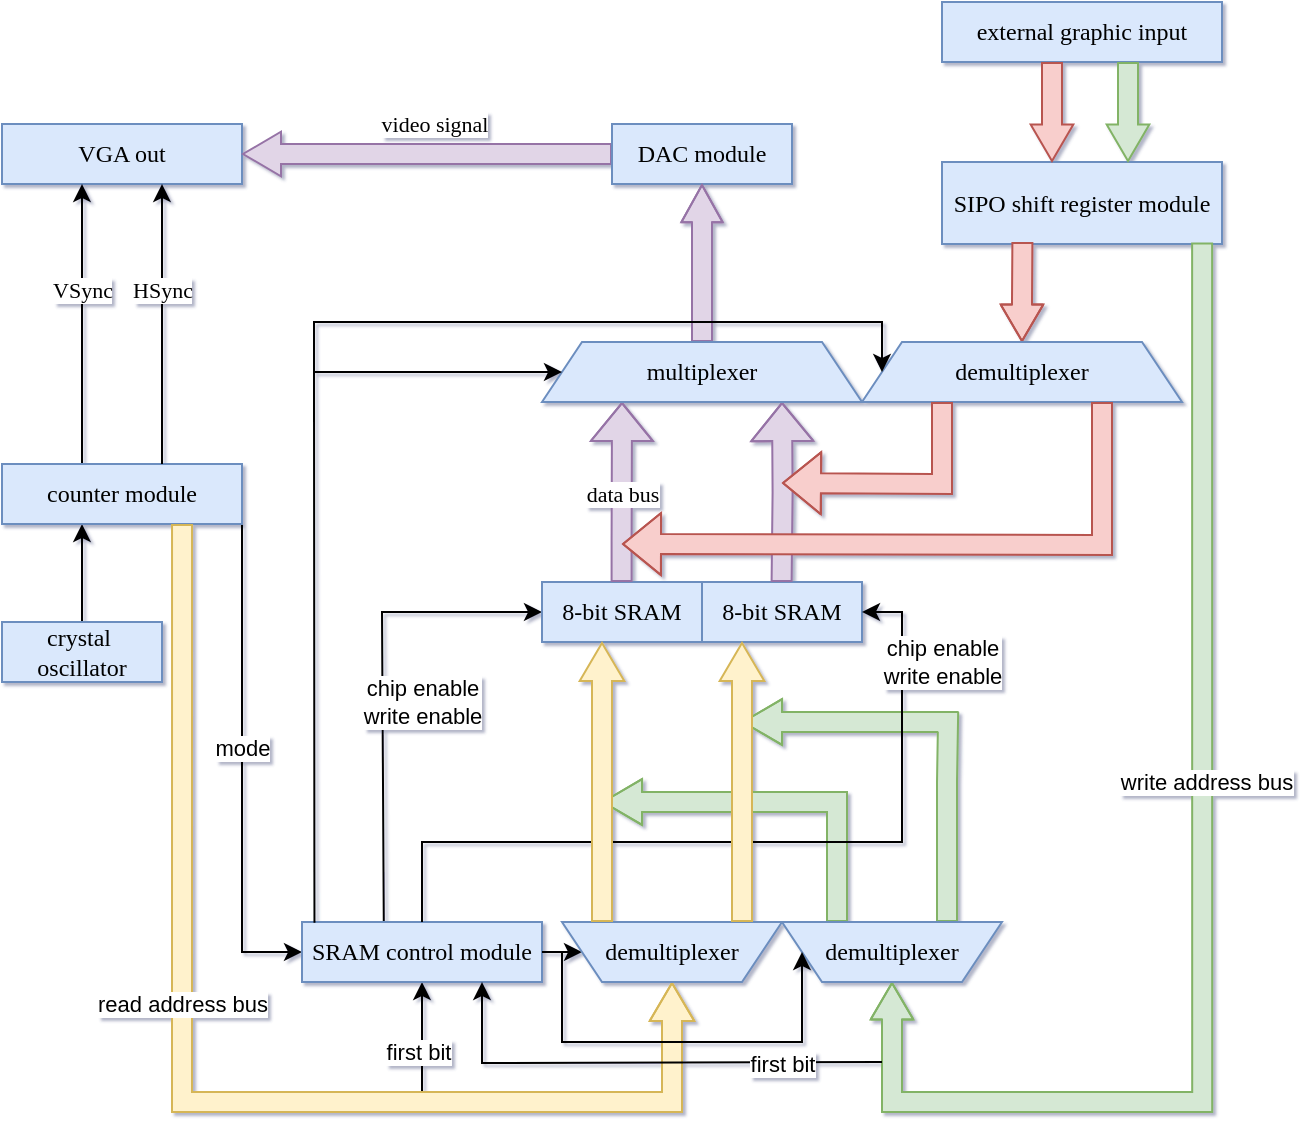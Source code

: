 <mxfile version="28.1.2">
  <diagram name="第 1 页" id="r11Xsn_XRAyZ25FwiMF-">
    <mxGraphModel dx="625" dy="723" grid="1" gridSize="10" guides="1" tooltips="1" connect="1" arrows="1" fold="1" page="1" pageScale="1" pageWidth="827" pageHeight="1169" math="0" shadow="1">
      <root>
        <mxCell id="0" />
        <mxCell id="1" parent="0" />
        <mxCell id="MOgUrbfA1vMEjg9hbafR-80" value="" style="endArrow=classic;html=1;rounded=0;entryX=0.5;entryY=1;entryDx=0;entryDy=0;" edge="1" parent="1" target="MOgUrbfA1vMEjg9hbafR-33">
          <mxGeometry width="50" height="50" relative="1" as="geometry">
            <mxPoint x="590" y="700" as="sourcePoint" />
            <mxPoint x="650" y="650" as="targetPoint" />
          </mxGeometry>
        </mxCell>
        <mxCell id="MOgUrbfA1vMEjg9hbafR-81" value="first bit" style="edgeLabel;html=1;align=center;verticalAlign=middle;resizable=0;points=[];" vertex="1" connectable="0" parent="MOgUrbfA1vMEjg9hbafR-80">
          <mxGeometry x="-0.145" y="2" relative="1" as="geometry">
            <mxPoint as="offset" />
          </mxGeometry>
        </mxCell>
        <mxCell id="MOgUrbfA1vMEjg9hbafR-66" value="" style="edgeStyle=orthogonalEdgeStyle;rounded=0;orthogonalLoop=1;jettySize=auto;html=1;exitX=0.341;exitY=0.055;exitDx=0;exitDy=0;entryX=0;entryY=0.5;entryDx=0;entryDy=0;exitPerimeter=0;" edge="1" parent="1" source="MOgUrbfA1vMEjg9hbafR-33" target="MOgUrbfA1vMEjg9hbafR-7">
          <mxGeometry relative="1" as="geometry">
            <mxPoint x="570" y="540" as="sourcePoint" />
            <mxPoint x="645" y="540" as="targetPoint" />
            <Array as="points">
              <mxPoint x="571" y="610" />
              <mxPoint x="570" y="610" />
              <mxPoint x="570" y="455" />
            </Array>
          </mxGeometry>
        </mxCell>
        <mxCell id="MOgUrbfA1vMEjg9hbafR-69" value="chip enable&lt;div&gt;write enable&lt;/div&gt;" style="edgeLabel;html=1;align=center;verticalAlign=middle;resizable=0;points=[];" vertex="1" connectable="0" parent="MOgUrbfA1vMEjg9hbafR-66">
          <mxGeometry x="-0.278" y="1" relative="1" as="geometry">
            <mxPoint x="21" y="-27" as="offset" />
          </mxGeometry>
        </mxCell>
        <mxCell id="MOgUrbfA1vMEjg9hbafR-1" value="VGA out" style="rounded=0;whiteSpace=wrap;html=1;fillColor=#dae8fc;strokeColor=#6c8ebf;fontFamily=Iosevka NF;" vertex="1" parent="1">
          <mxGeometry x="380" y="211" width="120" height="30" as="geometry" />
        </mxCell>
        <mxCell id="MOgUrbfA1vMEjg9hbafR-2" value="" style="edgeStyle=orthogonalEdgeStyle;rounded=0;orthogonalLoop=1;jettySize=auto;html=1;" edge="1" parent="1" source="MOgUrbfA1vMEjg9hbafR-3" target="MOgUrbfA1vMEjg9hbafR-6">
          <mxGeometry relative="1" as="geometry">
            <Array as="points">
              <mxPoint x="420" y="430" />
              <mxPoint x="420" y="430" />
            </Array>
          </mxGeometry>
        </mxCell>
        <mxCell id="MOgUrbfA1vMEjg9hbafR-3" value="crystal&amp;nbsp;&lt;div&gt;oscillator&lt;/div&gt;" style="rounded=0;whiteSpace=wrap;html=1;fillColor=#dae8fc;strokeColor=#6c8ebf;fontFamily=Iosevka NF;" vertex="1" parent="1">
          <mxGeometry x="380" y="460" width="80" height="30" as="geometry" />
        </mxCell>
        <mxCell id="MOgUrbfA1vMEjg9hbafR-4" value="" style="edgeStyle=orthogonalEdgeStyle;rounded=0;orthogonalLoop=1;jettySize=auto;html=1;" edge="1" parent="1" source="MOgUrbfA1vMEjg9hbafR-6" target="MOgUrbfA1vMEjg9hbafR-1">
          <mxGeometry relative="1" as="geometry">
            <Array as="points">
              <mxPoint x="420" y="291" />
              <mxPoint x="420" y="291" />
            </Array>
          </mxGeometry>
        </mxCell>
        <mxCell id="MOgUrbfA1vMEjg9hbafR-5" value="VSync" style="edgeLabel;html=1;align=center;verticalAlign=middle;resizable=0;points=[];fontFamily=Iosevka NF;" vertex="1" connectable="0" parent="MOgUrbfA1vMEjg9hbafR-4">
          <mxGeometry x="0.24" y="-1" relative="1" as="geometry">
            <mxPoint x="-1" as="offset" />
          </mxGeometry>
        </mxCell>
        <mxCell id="MOgUrbfA1vMEjg9hbafR-48" value="" style="edgeStyle=orthogonalEdgeStyle;rounded=0;orthogonalLoop=1;jettySize=auto;html=1;entryX=0;entryY=0.5;entryDx=0;entryDy=0;" edge="1" parent="1" source="MOgUrbfA1vMEjg9hbafR-6" target="MOgUrbfA1vMEjg9hbafR-33">
          <mxGeometry relative="1" as="geometry">
            <mxPoint x="500" y="620" as="targetPoint" />
            <Array as="points">
              <mxPoint x="500" y="625" />
            </Array>
          </mxGeometry>
        </mxCell>
        <mxCell id="MOgUrbfA1vMEjg9hbafR-49" value="mode" style="edgeLabel;html=1;align=center;verticalAlign=middle;resizable=0;points=[];" vertex="1" connectable="0" parent="MOgUrbfA1vMEjg9hbafR-48">
          <mxGeometry x="-0.086" y="-2" relative="1" as="geometry">
            <mxPoint x="2" as="offset" />
          </mxGeometry>
        </mxCell>
        <mxCell id="MOgUrbfA1vMEjg9hbafR-6" value="counter module" style="rounded=0;whiteSpace=wrap;html=1;fillColor=#dae8fc;strokeColor=#6c8ebf;fontFamily=Iosevka NF;" vertex="1" parent="1">
          <mxGeometry x="380" y="381" width="120" height="30" as="geometry" />
        </mxCell>
        <mxCell id="MOgUrbfA1vMEjg9hbafR-7" value="8-bit SRAM" style="rounded=0;whiteSpace=wrap;html=1;fillColor=#dae8fc;strokeColor=#6c8ebf;fontFamily=Iosevka NF;" vertex="1" parent="1">
          <mxGeometry x="650" y="440" width="80" height="30" as="geometry" />
        </mxCell>
        <mxCell id="MOgUrbfA1vMEjg9hbafR-8" value="SIPO shift register module" style="rounded=0;whiteSpace=wrap;html=1;fillColor=#dae8fc;strokeColor=#6c8ebf;fontFamily=Iosevka NF;" vertex="1" parent="1">
          <mxGeometry x="850" y="230" width="140" height="41" as="geometry" />
        </mxCell>
        <mxCell id="MOgUrbfA1vMEjg9hbafR-10" value="" style="edgeStyle=orthogonalEdgeStyle;rounded=0;orthogonalLoop=1;jettySize=auto;html=1;shape=flexArrow;strokeWidth=1;endArrow=block;endFill=0;fillColor=#e1d5e7;strokeColor=#9673a6;entryX=0.25;entryY=1;entryDx=0;entryDy=0;" edge="1" parent="1" target="MOgUrbfA1vMEjg9hbafR-38">
          <mxGeometry relative="1" as="geometry">
            <mxPoint x="689.8" y="440" as="sourcePoint" />
            <mxPoint x="690" y="390" as="targetPoint" />
            <Array as="points">
              <mxPoint x="690" y="420" />
              <mxPoint x="690" y="420" />
            </Array>
          </mxGeometry>
        </mxCell>
        <mxCell id="MOgUrbfA1vMEjg9hbafR-11" value="data bus" style="edgeLabel;html=1;align=center;verticalAlign=middle;resizable=0;points=[];fontFamily=Iosevka NF;" vertex="1" connectable="0" parent="MOgUrbfA1vMEjg9hbafR-10">
          <mxGeometry x="-0.128" y="1" relative="1" as="geometry">
            <mxPoint x="1" y="-5" as="offset" />
          </mxGeometry>
        </mxCell>
        <mxCell id="MOgUrbfA1vMEjg9hbafR-12" value="" style="edgeStyle=orthogonalEdgeStyle;rounded=0;orthogonalLoop=1;jettySize=auto;html=1;" edge="1" parent="1">
          <mxGeometry relative="1" as="geometry">
            <mxPoint x="460" y="381" as="sourcePoint" />
            <mxPoint x="460" y="241" as="targetPoint" />
            <Array as="points">
              <mxPoint x="460" y="291" />
              <mxPoint x="460" y="291" />
            </Array>
          </mxGeometry>
        </mxCell>
        <mxCell id="MOgUrbfA1vMEjg9hbafR-13" value="HSync" style="edgeLabel;html=1;align=center;verticalAlign=middle;resizable=0;points=[];fontFamily=Iosevka NF;" vertex="1" connectable="0" parent="MOgUrbfA1vMEjg9hbafR-12">
          <mxGeometry x="0.252" relative="1" as="geometry">
            <mxPoint as="offset" />
          </mxGeometry>
        </mxCell>
        <mxCell id="MOgUrbfA1vMEjg9hbafR-14" value="" style="edgeStyle=orthogonalEdgeStyle;rounded=0;orthogonalLoop=1;jettySize=auto;html=1;shape=flexArrow;strokeWidth=1;endArrow=block;endFill=0;strokeColor=#82b366;endWidth=11.944;endSize=6.178;fillColor=#d5e8d4;exitX=0.75;exitY=1;exitDx=0;exitDy=0;" edge="1" parent="1" source="MOgUrbfA1vMEjg9hbafR-9">
          <mxGeometry relative="1" as="geometry">
            <mxPoint x="770" y="540" as="sourcePoint" />
            <mxPoint x="680" y="550" as="targetPoint" />
            <Array as="points">
              <mxPoint x="798" y="550" />
            </Array>
          </mxGeometry>
        </mxCell>
        <mxCell id="MOgUrbfA1vMEjg9hbafR-17" value="" style="edgeStyle=orthogonalEdgeStyle;rounded=0;orthogonalLoop=1;jettySize=auto;html=1;shape=flexArrow;startSize=6;sourcePerimeterSpacing=10;endWidth=11.333;endSize=6;exitX=0;exitY=0.5;exitDx=0;exitDy=0;fillColor=#e1d5e7;strokeColor=#9673a6;" edge="1" parent="1" source="MOgUrbfA1vMEjg9hbafR-19" target="MOgUrbfA1vMEjg9hbafR-1">
          <mxGeometry relative="1" as="geometry" />
        </mxCell>
        <mxCell id="MOgUrbfA1vMEjg9hbafR-18" value="video signal" style="edgeLabel;html=1;align=center;verticalAlign=middle;resizable=0;points=[];fontFamily=Iosevka NF;" vertex="1" connectable="0" parent="MOgUrbfA1vMEjg9hbafR-17">
          <mxGeometry x="0.104" y="-2" relative="1" as="geometry">
            <mxPoint x="13" y="-13" as="offset" />
          </mxGeometry>
        </mxCell>
        <mxCell id="MOgUrbfA1vMEjg9hbafR-19" value="DAC module" style="rounded=0;whiteSpace=wrap;html=1;fillColor=#dae8fc;strokeColor=#6c8ebf;fontFamily=Iosevka NF;" vertex="1" parent="1">
          <mxGeometry x="685" y="211" width="90" height="30" as="geometry" />
        </mxCell>
        <mxCell id="MOgUrbfA1vMEjg9hbafR-20" value="" style="edgeStyle=orthogonalEdgeStyle;rounded=0;orthogonalLoop=1;jettySize=auto;html=1;shape=flexArrow;strokeWidth=1;endArrow=block;endFill=0;endWidth=9.667;endSize=5.89;fillColor=#e1d5e7;strokeColor=#9673a6;exitX=0.5;exitY=0;exitDx=0;exitDy=0;entryX=0.5;entryY=1;entryDx=0;entryDy=0;" edge="1" parent="1" source="MOgUrbfA1vMEjg9hbafR-38" target="MOgUrbfA1vMEjg9hbafR-19">
          <mxGeometry relative="1" as="geometry">
            <mxPoint x="739.71" y="291" as="sourcePoint" />
            <mxPoint x="739.71" y="241" as="targetPoint" />
            <Array as="points">
              <mxPoint x="730" y="280" />
              <mxPoint x="730" y="280" />
            </Array>
          </mxGeometry>
        </mxCell>
        <mxCell id="MOgUrbfA1vMEjg9hbafR-21" value="" style="edgeStyle=orthogonalEdgeStyle;rounded=0;orthogonalLoop=1;jettySize=auto;html=1;shape=flexArrow;strokeWidth=1;endArrow=none;endFill=0;startArrow=block;startWidth=10.333;startSize=5.74;fillColor=#f8cecc;strokeColor=#b85450;" edge="1" parent="1">
          <mxGeometry relative="1" as="geometry">
            <mxPoint x="890" y="320" as="sourcePoint" />
            <mxPoint x="890.2" y="270" as="targetPoint" />
            <Array as="points">
              <mxPoint x="890" y="300" />
              <mxPoint x="890" y="300" />
            </Array>
          </mxGeometry>
        </mxCell>
        <mxCell id="MOgUrbfA1vMEjg9hbafR-22" value="" style="edgeStyle=orthogonalEdgeStyle;rounded=0;orthogonalLoop=1;jettySize=auto;html=1;shape=flexArrow;startSize=6;sourcePerimeterSpacing=10;endWidth=11.333;endSize=6;exitX=0.83;exitY=1.003;exitDx=0;exitDy=0;exitPerimeter=0;fillColor=#fff2cc;strokeColor=#d6b656;entryX=0.5;entryY=0;entryDx=0;entryDy=0;" edge="1" parent="1" target="MOgUrbfA1vMEjg9hbafR-76">
          <mxGeometry relative="1" as="geometry">
            <mxPoint x="470.02" y="411.0" as="sourcePoint" />
            <mxPoint x="740" y="730" as="targetPoint" />
            <Array as="points">
              <mxPoint x="470" y="700" />
              <mxPoint x="715" y="700" />
            </Array>
          </mxGeometry>
        </mxCell>
        <mxCell id="MOgUrbfA1vMEjg9hbafR-84" value="read address bus" style="edgeLabel;html=1;align=center;verticalAlign=middle;resizable=0;points=[];" vertex="1" connectable="0" parent="MOgUrbfA1vMEjg9hbafR-22">
          <mxGeometry x="-0.292" y="2" relative="1" as="geometry">
            <mxPoint x="-2" y="29" as="offset" />
          </mxGeometry>
        </mxCell>
        <mxCell id="MOgUrbfA1vMEjg9hbafR-23" value="" style="edgeStyle=orthogonalEdgeStyle;rounded=0;orthogonalLoop=1;jettySize=auto;html=1;shape=flexArrow;strokeWidth=1;endArrow=none;endFill=0;startArrow=block;startWidth=10.333;startSize=5.74;fillColor=#d5e8d4;strokeColor=#82b366;entryX=0.929;entryY=0.982;entryDx=0;entryDy=0;entryPerimeter=0;exitX=0.5;exitY=0;exitDx=0;exitDy=0;" edge="1" parent="1" source="MOgUrbfA1vMEjg9hbafR-9" target="MOgUrbfA1vMEjg9hbafR-8">
          <mxGeometry relative="1" as="geometry">
            <mxPoint x="800" y="730" as="sourcePoint" />
            <mxPoint x="970" y="271" as="targetPoint" />
            <Array as="points">
              <mxPoint x="825" y="700" />
              <mxPoint x="980" y="700" />
            </Array>
          </mxGeometry>
        </mxCell>
        <mxCell id="MOgUrbfA1vMEjg9hbafR-85" value="write address bus" style="edgeLabel;html=1;align=center;verticalAlign=middle;resizable=0;points=[];" vertex="1" connectable="0" parent="MOgUrbfA1vMEjg9hbafR-23">
          <mxGeometry x="0.163" y="-2" relative="1" as="geometry">
            <mxPoint as="offset" />
          </mxGeometry>
        </mxCell>
        <mxCell id="MOgUrbfA1vMEjg9hbafR-27" value="external graphic input" style="rounded=0;whiteSpace=wrap;html=1;fillColor=#dae8fc;strokeColor=#6c8ebf;fontFamily=Iosevka NF;" vertex="1" parent="1">
          <mxGeometry x="850" y="150" width="140" height="30" as="geometry" />
        </mxCell>
        <mxCell id="MOgUrbfA1vMEjg9hbafR-28" value="" style="edgeStyle=orthogonalEdgeStyle;rounded=0;orthogonalLoop=1;jettySize=auto;html=1;shape=flexArrow;strokeWidth=1;endArrow=none;endFill=0;startArrow=block;startWidth=10.333;startSize=5.74;entryX=0.5;entryY=1;entryDx=0;entryDy=0;fillColor=#f8cecc;strokeColor=#b85450;" edge="1" parent="1">
          <mxGeometry relative="1" as="geometry">
            <mxPoint x="905" y="230" as="sourcePoint" />
            <mxPoint x="905" y="180" as="targetPoint" />
            <Array as="points" />
          </mxGeometry>
        </mxCell>
        <mxCell id="MOgUrbfA1vMEjg9hbafR-29" value="" style="edgeStyle=orthogonalEdgeStyle;rounded=0;orthogonalLoop=1;jettySize=auto;html=1;shape=flexArrow;strokeWidth=1;endArrow=none;endFill=0;startArrow=block;startWidth=10.333;startSize=5.74;entryX=0.5;entryY=1;entryDx=0;entryDy=0;fillColor=#d5e8d4;strokeColor=#82b366;" edge="1" parent="1">
          <mxGeometry relative="1" as="geometry">
            <mxPoint x="943" y="230" as="sourcePoint" />
            <mxPoint x="943" y="180" as="targetPoint" />
            <Array as="points" />
          </mxGeometry>
        </mxCell>
        <mxCell id="MOgUrbfA1vMEjg9hbafR-30" value="8-bit SRAM" style="rounded=0;whiteSpace=wrap;html=1;fillColor=#dae8fc;strokeColor=#6c8ebf;fontFamily=Iosevka NF;" vertex="1" parent="1">
          <mxGeometry x="730" y="440" width="80" height="30" as="geometry" />
        </mxCell>
        <mxCell id="MOgUrbfA1vMEjg9hbafR-31" value="" style="edgeStyle=orthogonalEdgeStyle;rounded=0;orthogonalLoop=1;jettySize=auto;html=1;shape=flexArrow;strokeWidth=1;endArrow=block;endFill=0;strokeColor=#82b366;endWidth=11.944;endSize=6.178;fillColor=#d5e8d4;exitX=0.25;exitY=1;exitDx=0;exitDy=0;" edge="1" parent="1" source="MOgUrbfA1vMEjg9hbafR-9">
          <mxGeometry relative="1" as="geometry">
            <mxPoint x="690" y="550" as="sourcePoint" />
            <mxPoint x="750" y="510" as="targetPoint" />
            <Array as="points">
              <mxPoint x="853" y="540" />
              <mxPoint x="853" y="540" />
              <mxPoint x="853" y="510" />
            </Array>
          </mxGeometry>
        </mxCell>
        <mxCell id="MOgUrbfA1vMEjg9hbafR-86" value="" style="edgeStyle=orthogonalEdgeStyle;rounded=0;orthogonalLoop=1;jettySize=auto;html=1;" edge="1" parent="1" source="MOgUrbfA1vMEjg9hbafR-33" target="MOgUrbfA1vMEjg9hbafR-76">
          <mxGeometry relative="1" as="geometry">
            <Array as="points">
              <mxPoint x="660" y="620" />
              <mxPoint x="660" y="620" />
            </Array>
          </mxGeometry>
        </mxCell>
        <mxCell id="MOgUrbfA1vMEjg9hbafR-33" value="SRAM control module" style="rounded=0;whiteSpace=wrap;html=1;fillColor=#dae8fc;strokeColor=#6c8ebf;fontFamily=Iosevka NF;" vertex="1" parent="1">
          <mxGeometry x="530" y="610" width="120" height="30" as="geometry" />
        </mxCell>
        <mxCell id="MOgUrbfA1vMEjg9hbafR-9" value="demultiplexer" style="shape=trapezoid;perimeter=trapezoidPerimeter;whiteSpace=wrap;html=1;fixedSize=1;fillColor=#dae8fc;strokeColor=#6c8ebf;fontFamily=Iosevka NF;direction=west;" vertex="1" parent="1">
          <mxGeometry x="770" y="610" width="110" height="30" as="geometry" />
        </mxCell>
        <mxCell id="MOgUrbfA1vMEjg9hbafR-36" value="" style="edgeStyle=orthogonalEdgeStyle;rounded=0;orthogonalLoop=1;jettySize=auto;html=1;shape=flexArrow;strokeWidth=1;endArrow=block;endFill=0;fillColor=#e1d5e7;strokeColor=#9673a6;entryX=0.75;entryY=1;entryDx=0;entryDy=0;" edge="1" parent="1" target="MOgUrbfA1vMEjg9hbafR-38">
          <mxGeometry relative="1" as="geometry">
            <mxPoint x="769.8" y="440" as="sourcePoint" />
            <mxPoint x="770" y="390" as="targetPoint" />
            <Array as="points" />
          </mxGeometry>
        </mxCell>
        <mxCell id="MOgUrbfA1vMEjg9hbafR-38" value="multiplexer" style="shape=trapezoid;perimeter=trapezoidPerimeter;whiteSpace=wrap;html=1;fixedSize=1;fillColor=#dae8fc;strokeColor=#6c8ebf;fontFamily=Iosevka NF;" vertex="1" parent="1">
          <mxGeometry x="650" y="320" width="160" height="30" as="geometry" />
        </mxCell>
        <mxCell id="MOgUrbfA1vMEjg9hbafR-39" value="demultiplexer" style="shape=trapezoid;perimeter=trapezoidPerimeter;whiteSpace=wrap;html=1;fixedSize=1;fillColor=#dae8fc;strokeColor=#6c8ebf;fontFamily=Iosevka NF;" vertex="1" parent="1">
          <mxGeometry x="810" y="320" width="160" height="30" as="geometry" />
        </mxCell>
        <mxCell id="MOgUrbfA1vMEjg9hbafR-40" value="" style="edgeStyle=orthogonalEdgeStyle;rounded=0;orthogonalLoop=1;jettySize=auto;html=1;shape=flexArrow;strokeWidth=1;endArrow=none;endFill=0;fillColor=#f8cecc;strokeColor=#b85450;startArrow=block;entryX=0.75;entryY=1;entryDx=0;entryDy=0;" edge="1" parent="1" target="MOgUrbfA1vMEjg9hbafR-39">
          <mxGeometry relative="1" as="geometry">
            <mxPoint x="690" y="421" as="sourcePoint" />
            <mxPoint x="947" y="350" as="targetPoint" />
            <Array as="points" />
          </mxGeometry>
        </mxCell>
        <mxCell id="MOgUrbfA1vMEjg9hbafR-42" value="" style="edgeStyle=orthogonalEdgeStyle;rounded=0;orthogonalLoop=1;jettySize=auto;html=1;shape=flexArrow;strokeWidth=1;endArrow=none;endFill=0;fillColor=#f8cecc;strokeColor=#b85450;entryX=0.25;entryY=1;entryDx=0;entryDy=0;startArrow=block;" edge="1" parent="1" target="MOgUrbfA1vMEjg9hbafR-39">
          <mxGeometry relative="1" as="geometry">
            <mxPoint x="770" y="390.48" as="sourcePoint" />
            <mxPoint x="867" y="360" as="targetPoint" />
            <Array as="points" />
          </mxGeometry>
        </mxCell>
        <mxCell id="MOgUrbfA1vMEjg9hbafR-67" value="" style="edgeStyle=orthogonalEdgeStyle;rounded=0;orthogonalLoop=1;jettySize=auto;html=1;exitX=0.5;exitY=0;exitDx=0;exitDy=0;entryX=1;entryY=0.5;entryDx=0;entryDy=0;" edge="1" parent="1" source="MOgUrbfA1vMEjg9hbafR-33" target="MOgUrbfA1vMEjg9hbafR-30">
          <mxGeometry relative="1" as="geometry">
            <mxPoint x="610" y="725" as="sourcePoint" />
            <mxPoint x="700" y="570" as="targetPoint" />
            <Array as="points">
              <mxPoint x="590" y="570" />
              <mxPoint x="830" y="570" />
              <mxPoint x="830" y="455" />
            </Array>
          </mxGeometry>
        </mxCell>
        <mxCell id="MOgUrbfA1vMEjg9hbafR-68" value="chip enable&lt;div&gt;write enable&lt;/div&gt;" style="edgeLabel;html=1;align=center;verticalAlign=middle;resizable=0;points=[];" vertex="1" connectable="0" parent="MOgUrbfA1vMEjg9hbafR-67">
          <mxGeometry x="0.62" y="3" relative="1" as="geometry">
            <mxPoint x="23" y="-34" as="offset" />
          </mxGeometry>
        </mxCell>
        <mxCell id="MOgUrbfA1vMEjg9hbafR-70" value="" style="edgeStyle=orthogonalEdgeStyle;rounded=0;orthogonalLoop=1;jettySize=auto;html=1;exitX=0.052;exitY=0.011;exitDx=0;exitDy=0;exitPerimeter=0;" edge="1" parent="1" source="MOgUrbfA1vMEjg9hbafR-33" target="MOgUrbfA1vMEjg9hbafR-38">
          <mxGeometry relative="1" as="geometry">
            <mxPoint x="541" y="585" as="sourcePoint" />
            <mxPoint x="620" y="428" as="targetPoint" />
            <Array as="points">
              <mxPoint x="536" y="585" />
              <mxPoint x="536" y="335" />
            </Array>
          </mxGeometry>
        </mxCell>
        <mxCell id="MOgUrbfA1vMEjg9hbafR-73" value="" style="edgeStyle=orthogonalEdgeStyle;rounded=0;orthogonalLoop=1;jettySize=auto;html=1;entryX=0;entryY=0.5;entryDx=0;entryDy=0;" edge="1" parent="1" target="MOgUrbfA1vMEjg9hbafR-39">
          <mxGeometry relative="1" as="geometry">
            <mxPoint x="536" y="360" as="sourcePoint" />
            <mxPoint x="956" y="335" as="targetPoint" />
            <Array as="points">
              <mxPoint x="536" y="310" />
              <mxPoint x="820" y="310" />
            </Array>
          </mxGeometry>
        </mxCell>
        <mxCell id="MOgUrbfA1vMEjg9hbafR-76" value="demultiplexer" style="shape=trapezoid;perimeter=trapezoidPerimeter;whiteSpace=wrap;html=1;fixedSize=1;fillColor=#dae8fc;strokeColor=#6c8ebf;fontFamily=Iosevka NF;direction=west;" vertex="1" parent="1">
          <mxGeometry x="660" y="610" width="110" height="30" as="geometry" />
        </mxCell>
        <mxCell id="MOgUrbfA1vMEjg9hbafR-77" value="" style="edgeStyle=orthogonalEdgeStyle;rounded=0;orthogonalLoop=1;jettySize=auto;html=1;shape=flexArrow;startSize=6;sourcePerimeterSpacing=10;endWidth=11.333;endSize=6;fillColor=#fff2cc;strokeColor=#d6b656;entryX=0.25;entryY=1;entryDx=0;entryDy=0;" edge="1" parent="1">
          <mxGeometry relative="1" as="geometry">
            <mxPoint x="680" y="610" as="sourcePoint" />
            <mxPoint x="680" y="470" as="targetPoint" />
            <Array as="points">
              <mxPoint x="680" y="610" />
            </Array>
          </mxGeometry>
        </mxCell>
        <mxCell id="MOgUrbfA1vMEjg9hbafR-79" value="" style="edgeStyle=orthogonalEdgeStyle;rounded=0;orthogonalLoop=1;jettySize=auto;html=1;shape=flexArrow;startSize=6;sourcePerimeterSpacing=10;endWidth=11.333;endSize=6;fillColor=#fff2cc;strokeColor=#d6b656;entryX=0.25;entryY=1;entryDx=0;entryDy=0;" edge="1" parent="1">
          <mxGeometry relative="1" as="geometry">
            <mxPoint x="750" y="610" as="sourcePoint" />
            <mxPoint x="750" y="470" as="targetPoint" />
            <Array as="points">
              <mxPoint x="750" y="610" />
            </Array>
          </mxGeometry>
        </mxCell>
        <mxCell id="MOgUrbfA1vMEjg9hbafR-82" value="" style="endArrow=classic;html=1;rounded=0;entryX=0.75;entryY=1;entryDx=0;entryDy=0;edgeStyle=orthogonalEdgeStyle;" edge="1" parent="1" target="MOgUrbfA1vMEjg9hbafR-33">
          <mxGeometry width="50" height="50" relative="1" as="geometry">
            <mxPoint x="820" y="680" as="sourcePoint" />
            <mxPoint x="750" y="690" as="targetPoint" />
          </mxGeometry>
        </mxCell>
        <mxCell id="MOgUrbfA1vMEjg9hbafR-83" value="first bit" style="edgeLabel;html=1;align=center;verticalAlign=middle;resizable=0;points=[];" vertex="1" connectable="0" parent="MOgUrbfA1vMEjg9hbafR-82">
          <mxGeometry x="-0.145" y="2" relative="1" as="geometry">
            <mxPoint x="53" y="-2" as="offset" />
          </mxGeometry>
        </mxCell>
        <mxCell id="MOgUrbfA1vMEjg9hbafR-90" value="" style="endArrow=classic;html=1;rounded=0;exitX=1;exitY=0.5;exitDx=0;exitDy=0;entryX=1;entryY=0.5;entryDx=0;entryDy=0;edgeStyle=orthogonalEdgeStyle;" edge="1" parent="1" source="MOgUrbfA1vMEjg9hbafR-33" target="MOgUrbfA1vMEjg9hbafR-9">
          <mxGeometry width="50" height="50" relative="1" as="geometry">
            <mxPoint x="730" y="600" as="sourcePoint" />
            <mxPoint x="780" y="550" as="targetPoint" />
            <Array as="points">
              <mxPoint x="660" y="625" />
              <mxPoint x="660" y="670" />
              <mxPoint x="780" y="670" />
            </Array>
          </mxGeometry>
        </mxCell>
      </root>
    </mxGraphModel>
  </diagram>
</mxfile>
